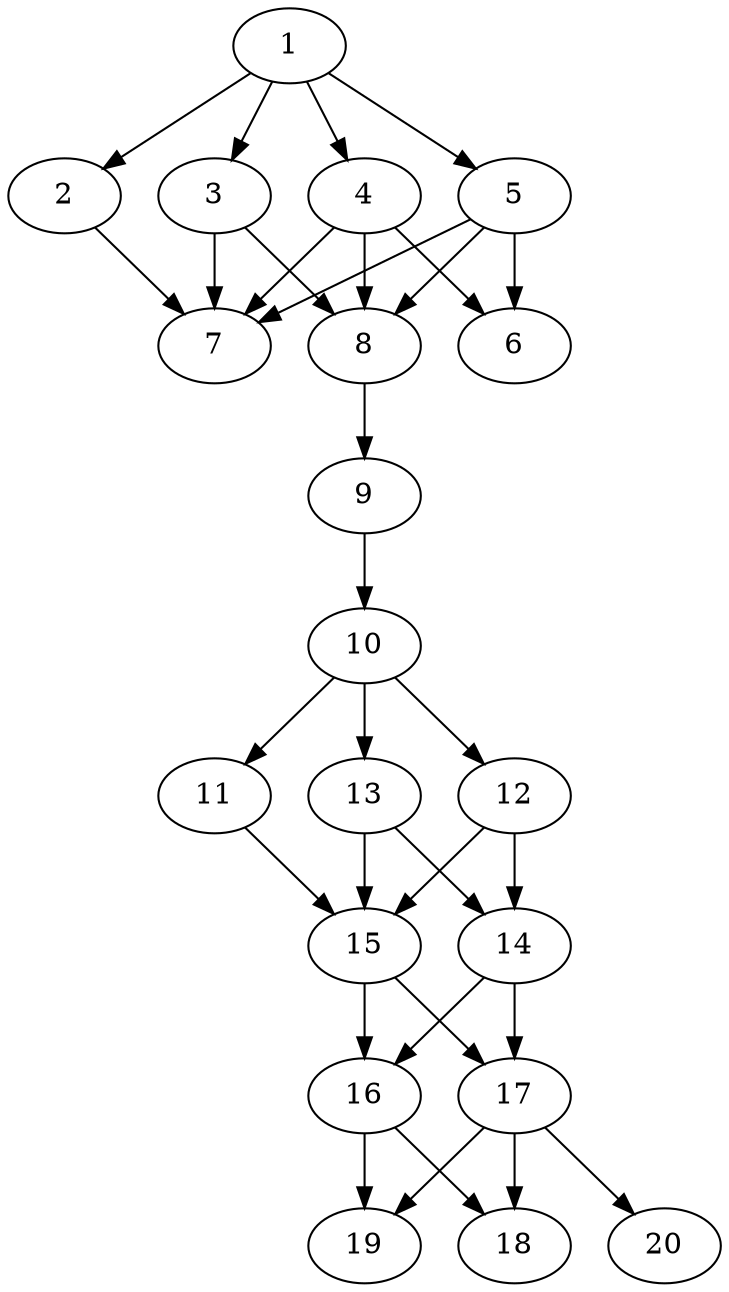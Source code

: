 // DAG automatically generated by daggen at Tue Aug  6 16:20:30 2019
// ./daggen --dot -n 20 --ccr 0.5 --fat 0.4 --regular 0.5 --density 0.8 --mindata 5242880 --maxdata 52428800 
digraph G {
  1 [size="86390784", alpha="0.10", expect_size="43195392"] 
  1 -> 2 [size ="43195392"]
  1 -> 3 [size ="43195392"]
  1 -> 4 [size ="43195392"]
  1 -> 5 [size ="43195392"]
  2 [size="29550592", alpha="0.12", expect_size="14775296"] 
  2 -> 7 [size ="14775296"]
  3 [size="48701440", alpha="0.06", expect_size="24350720"] 
  3 -> 7 [size ="24350720"]
  3 -> 8 [size ="24350720"]
  4 [size="93310976", alpha="0.02", expect_size="46655488"] 
  4 -> 6 [size ="46655488"]
  4 -> 7 [size ="46655488"]
  4 -> 8 [size ="46655488"]
  5 [size="39251968", alpha="0.01", expect_size="19625984"] 
  5 -> 6 [size ="19625984"]
  5 -> 7 [size ="19625984"]
  5 -> 8 [size ="19625984"]
  6 [size="37285888", alpha="0.19", expect_size="18642944"] 
  7 [size="61988864", alpha="0.03", expect_size="30994432"] 
  8 [size="64487424", alpha="0.02", expect_size="32243712"] 
  8 -> 9 [size ="32243712"]
  9 [size="25921536", alpha="0.03", expect_size="12960768"] 
  9 -> 10 [size ="12960768"]
  10 [size="76011520", alpha="0.11", expect_size="38005760"] 
  10 -> 11 [size ="38005760"]
  10 -> 12 [size ="38005760"]
  10 -> 13 [size ="38005760"]
  11 [size="64927744", alpha="0.04", expect_size="32463872"] 
  11 -> 15 [size ="32463872"]
  12 [size="15898624", alpha="0.07", expect_size="7949312"] 
  12 -> 14 [size ="7949312"]
  12 -> 15 [size ="7949312"]
  13 [size="71843840", alpha="0.10", expect_size="35921920"] 
  13 -> 14 [size ="35921920"]
  13 -> 15 [size ="35921920"]
  14 [size="100347904", alpha="0.08", expect_size="50173952"] 
  14 -> 16 [size ="50173952"]
  14 -> 17 [size ="50173952"]
  15 [size="13811712", alpha="0.03", expect_size="6905856"] 
  15 -> 16 [size ="6905856"]
  15 -> 17 [size ="6905856"]
  16 [size="19888128", alpha="0.08", expect_size="9944064"] 
  16 -> 18 [size ="9944064"]
  16 -> 19 [size ="9944064"]
  17 [size="15388672", alpha="0.03", expect_size="7694336"] 
  17 -> 18 [size ="7694336"]
  17 -> 19 [size ="7694336"]
  17 -> 20 [size ="7694336"]
  18 [size="30410752", alpha="0.00", expect_size="15205376"] 
  19 [size="41209856", alpha="0.01", expect_size="20604928"] 
  20 [size="55060480", alpha="0.08", expect_size="27530240"] 
}
